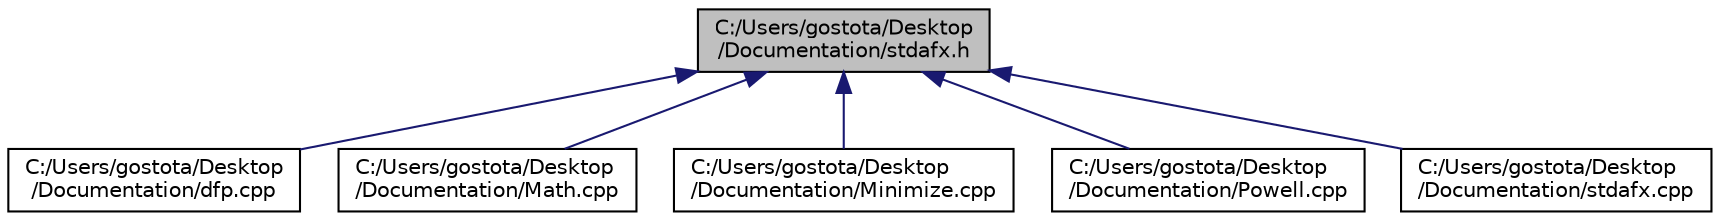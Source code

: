 digraph "C:/Users/gostota/Desktop/Documentation/stdafx.h"
{
  edge [fontname="Helvetica",fontsize="10",labelfontname="Helvetica",labelfontsize="10"];
  node [fontname="Helvetica",fontsize="10",shape=record];
  Node5 [label="C:/Users/gostota/Desktop\l/Documentation/stdafx.h",height=0.2,width=0.4,color="black", fillcolor="grey75", style="filled", fontcolor="black"];
  Node5 -> Node6 [dir="back",color="midnightblue",fontsize="10",style="solid",fontname="Helvetica"];
  Node6 [label="C:/Users/gostota/Desktop\l/Documentation/dfp.cpp",height=0.2,width=0.4,color="black", fillcolor="white", style="filled",URL="$dfp_8cpp.html"];
  Node5 -> Node7 [dir="back",color="midnightblue",fontsize="10",style="solid",fontname="Helvetica"];
  Node7 [label="C:/Users/gostota/Desktop\l/Documentation/Math.cpp",height=0.2,width=0.4,color="black", fillcolor="white", style="filled",URL="$_math_8cpp.html"];
  Node5 -> Node8 [dir="back",color="midnightblue",fontsize="10",style="solid",fontname="Helvetica"];
  Node8 [label="C:/Users/gostota/Desktop\l/Documentation/Minimize.cpp",height=0.2,width=0.4,color="black", fillcolor="white", style="filled",URL="$_minimize_8cpp.html"];
  Node5 -> Node9 [dir="back",color="midnightblue",fontsize="10",style="solid",fontname="Helvetica"];
  Node9 [label="C:/Users/gostota/Desktop\l/Documentation/Powell.cpp",height=0.2,width=0.4,color="black", fillcolor="white", style="filled",URL="$_powell_8cpp.html"];
  Node5 -> Node10 [dir="back",color="midnightblue",fontsize="10",style="solid",fontname="Helvetica"];
  Node10 [label="C:/Users/gostota/Desktop\l/Documentation/stdafx.cpp",height=0.2,width=0.4,color="black", fillcolor="white", style="filled",URL="$stdafx_8cpp.html"];
}

